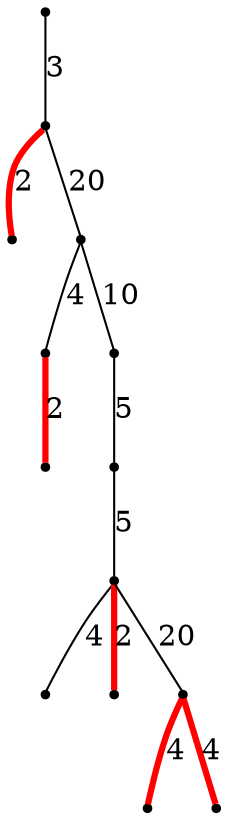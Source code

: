 digraph
{
	compound = true;
	node [shape=point, color=black, label=""];
	edge [dir=both, arrowtail=none, arrowhead=none];

	n0 -> n1 [label=3];
	n1 -> n2 [label=2, color=red, penwidth=3];
	n1 -> n3 [label=20];
	n3 -> n4 [label=4];
	n3 -> n5 [label=10];
	n4 -> n6 [label=2, color=red, penwidth=3];
	n5 -> n7 [label=5];
	n7 -> n8 [label=5];
	n8 -> n9 [label=4];
	n8 -> n10 [label=2, color=red, penwidth=3];
	n8 -> n11 [label=20];
	n11 -> n12 [label=4, color=red, penwidth=3];
	n11 -> n13 [label=4, color=red, penwidth=3];
}
